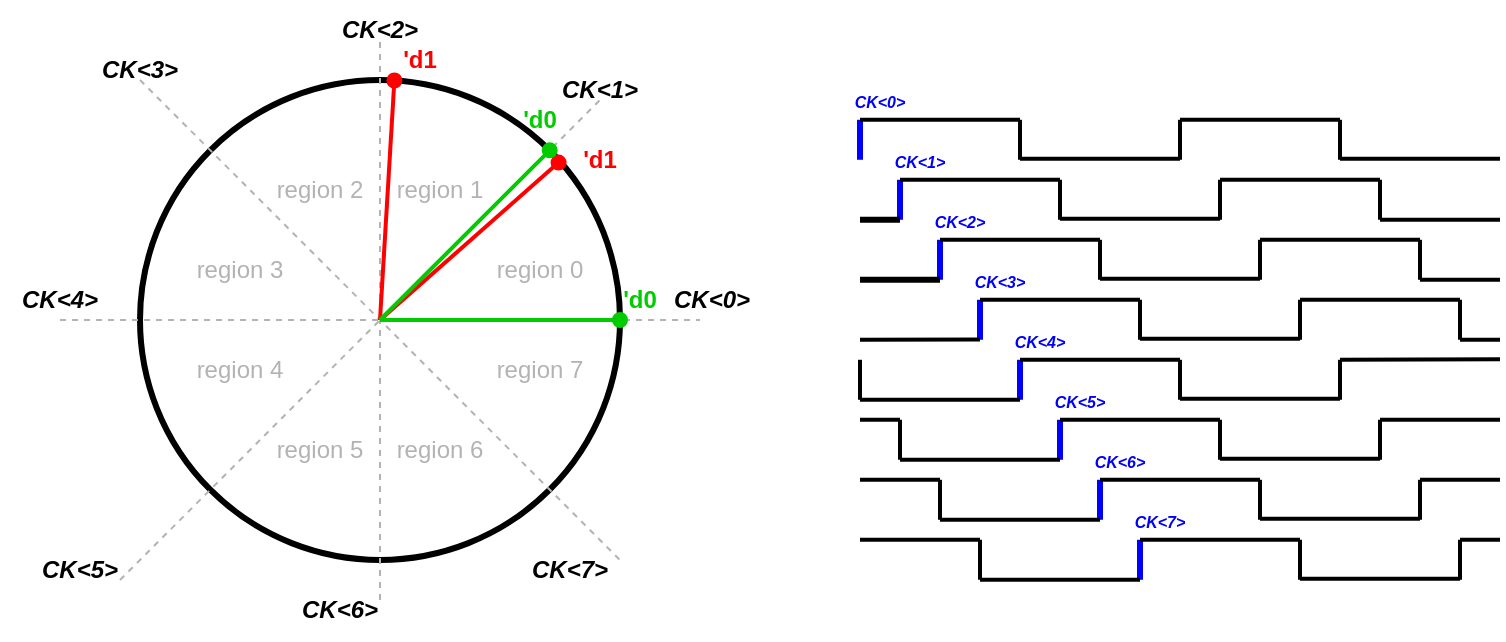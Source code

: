 <mxfile version="28.2.5">
  <diagram id="TvMiEYvcx8c6-Lp6lkdK" name="Page-1">
    <mxGraphModel dx="958" dy="573" grid="1" gridSize="10" guides="1" tooltips="1" connect="1" arrows="1" fold="1" page="1" pageScale="1" pageWidth="850" pageHeight="1100" math="1" shadow="0">
      <root>
        <mxCell id="0" />
        <mxCell id="1" parent="0" />
        <mxCell id="pqLlUxx56A5nm1wLEIZ4-2" value="" style="ellipse;whiteSpace=wrap;html=1;aspect=fixed;fillColor=none;strokeWidth=3;strokeColor=#000000;" vertex="1" parent="1">
          <mxGeometry x="240" y="160" width="240" height="240" as="geometry" />
        </mxCell>
        <mxCell id="pqLlUxx56A5nm1wLEIZ4-3" value="" style="endArrow=none;html=1;rounded=0;entryX=1;entryY=0;entryDx=0;entryDy=0;dashed=1;strokeWidth=1;strokeColor=#B3B3B3;" edge="1" parent="1">
          <mxGeometry width="50" height="50" relative="1" as="geometry">
            <mxPoint x="230" y="410" as="sourcePoint" />
            <mxPoint x="470" y="170" as="targetPoint" />
          </mxGeometry>
        </mxCell>
        <mxCell id="pqLlUxx56A5nm1wLEIZ4-4" value="" style="endArrow=none;html=1;rounded=0;entryX=1;entryY=0;entryDx=0;entryDy=0;dashed=1;strokeWidth=1;strokeColor=#B3B3B3;" edge="1" parent="1">
          <mxGeometry width="50" height="50" relative="1" as="geometry">
            <mxPoint x="240" y="160" as="sourcePoint" />
            <mxPoint x="480" y="400" as="targetPoint" />
          </mxGeometry>
        </mxCell>
        <mxCell id="pqLlUxx56A5nm1wLEIZ4-6" value="" style="endArrow=none;html=1;rounded=0;dashed=1;strokeWidth=1;strokeColor=#B3B3B3;" edge="1" parent="1">
          <mxGeometry width="50" height="50" relative="1" as="geometry">
            <mxPoint x="200" y="280" as="sourcePoint" />
            <mxPoint x="520" y="280" as="targetPoint" />
          </mxGeometry>
        </mxCell>
        <mxCell id="pqLlUxx56A5nm1wLEIZ4-7" value="" style="endArrow=none;html=1;rounded=0;dashed=1;strokeWidth=1;strokeColor=#B3B3B3;" edge="1" parent="1">
          <mxGeometry width="50" height="50" relative="1" as="geometry">
            <mxPoint x="360" y="420" as="sourcePoint" />
            <mxPoint x="360" y="140" as="targetPoint" />
          </mxGeometry>
        </mxCell>
        <mxCell id="pqLlUxx56A5nm1wLEIZ4-8" value="region 0" style="text;html=1;align=center;verticalAlign=middle;whiteSpace=wrap;rounded=0;strokeWidth=2;fontColor=#B3B3B3;" vertex="1" parent="1">
          <mxGeometry x="410" y="240" width="60" height="30" as="geometry" />
        </mxCell>
        <mxCell id="pqLlUxx56A5nm1wLEIZ4-9" value="region 1" style="text;html=1;align=center;verticalAlign=middle;whiteSpace=wrap;rounded=0;strokeWidth=2;fontColor=#B3B3B3;" vertex="1" parent="1">
          <mxGeometry x="360" y="200" width="60" height="30" as="geometry" />
        </mxCell>
        <mxCell id="pqLlUxx56A5nm1wLEIZ4-10" value="region 2" style="text;html=1;align=center;verticalAlign=middle;whiteSpace=wrap;rounded=0;strokeWidth=2;fontColor=#B3B3B3;" vertex="1" parent="1">
          <mxGeometry x="300" y="200" width="60" height="30" as="geometry" />
        </mxCell>
        <mxCell id="pqLlUxx56A5nm1wLEIZ4-11" value="region 3" style="text;html=1;align=center;verticalAlign=middle;whiteSpace=wrap;rounded=0;strokeWidth=2;fontColor=#B3B3B3;" vertex="1" parent="1">
          <mxGeometry x="260" y="240" width="60" height="30" as="geometry" />
        </mxCell>
        <mxCell id="pqLlUxx56A5nm1wLEIZ4-12" value="region 7" style="text;html=1;align=center;verticalAlign=middle;whiteSpace=wrap;rounded=0;flipH=1;strokeWidth=2;fontColor=#B3B3B3;" vertex="1" parent="1">
          <mxGeometry x="410" y="290" width="60" height="30" as="geometry" />
        </mxCell>
        <mxCell id="pqLlUxx56A5nm1wLEIZ4-13" value="region 6" style="text;html=1;align=center;verticalAlign=middle;whiteSpace=wrap;rounded=0;flipH=1;strokeWidth=2;fontColor=#B3B3B3;" vertex="1" parent="1">
          <mxGeometry x="360" y="330" width="60" height="30" as="geometry" />
        </mxCell>
        <mxCell id="pqLlUxx56A5nm1wLEIZ4-14" value="region 5" style="text;html=1;align=center;verticalAlign=middle;whiteSpace=wrap;rounded=0;flipH=1;strokeWidth=2;fontColor=#B3B3B3;" vertex="1" parent="1">
          <mxGeometry x="300" y="330" width="60" height="30" as="geometry" />
        </mxCell>
        <mxCell id="pqLlUxx56A5nm1wLEIZ4-15" value="region 4" style="text;html=1;align=center;verticalAlign=middle;whiteSpace=wrap;rounded=0;flipH=1;strokeWidth=2;fontColor=#B3B3B3;" vertex="1" parent="1">
          <mxGeometry x="260" y="290" width="60" height="30" as="geometry" />
        </mxCell>
        <mxCell id="pqLlUxx56A5nm1wLEIZ4-16" value="" style="endArrow=oval;html=1;rounded=0;strokeColor=#FF0000;endFill=1;entryX=0.872;entryY=0.172;entryDx=0;entryDy=0;entryPerimeter=0;strokeWidth=2;" edge="1" parent="1" target="pqLlUxx56A5nm1wLEIZ4-2">
          <mxGeometry width="50" height="50" relative="1" as="geometry">
            <mxPoint x="360" y="280" as="sourcePoint" />
            <mxPoint x="610" y="170" as="targetPoint" />
          </mxGeometry>
        </mxCell>
        <mxCell id="pqLlUxx56A5nm1wLEIZ4-17" value="" style="endArrow=oval;html=1;rounded=0;strokeColor=#00CC00;endFill=1;strokeWidth=2;" edge="1" parent="1">
          <mxGeometry width="50" height="50" relative="1" as="geometry">
            <mxPoint x="360" y="280" as="sourcePoint" />
            <mxPoint x="480" y="280" as="targetPoint" />
          </mxGeometry>
        </mxCell>
        <mxCell id="pqLlUxx56A5nm1wLEIZ4-19" value="&lt;font style=&quot;color: rgb(0, 204, 0);&quot;&gt;&lt;b&gt;&#39;d0&lt;/b&gt;&lt;/font&gt;" style="text;html=1;align=center;verticalAlign=middle;whiteSpace=wrap;rounded=0;strokeWidth=2;" vertex="1" parent="1">
          <mxGeometry x="470" y="260" width="40" height="20" as="geometry" />
        </mxCell>
        <mxCell id="pqLlUxx56A5nm1wLEIZ4-20" value="&lt;font style=&quot;color: rgb(255, 0, 0);&quot;&gt;&lt;b&gt;&#39;d1&lt;/b&gt;&lt;/font&gt;" style="text;html=1;align=center;verticalAlign=middle;whiteSpace=wrap;rounded=0;strokeWidth=2;" vertex="1" parent="1">
          <mxGeometry x="450" y="190" width="40" height="20" as="geometry" />
        </mxCell>
        <mxCell id="pqLlUxx56A5nm1wLEIZ4-21" value="" style="endArrow=oval;html=1;rounded=0;strokeColor=#FF0000;endFill=1;entryX=0.53;entryY=0.001;entryDx=0;entryDy=0;entryPerimeter=0;strokeWidth=2;" edge="1" parent="1" target="pqLlUxx56A5nm1wLEIZ4-2">
          <mxGeometry width="50" height="50" relative="1" as="geometry">
            <mxPoint x="360" y="280" as="sourcePoint" />
            <mxPoint x="410" y="190" as="targetPoint" />
          </mxGeometry>
        </mxCell>
        <mxCell id="pqLlUxx56A5nm1wLEIZ4-22" value="" style="endArrow=oval;html=1;rounded=0;strokeColor=#00CC00;endFill=1;jumpSize=3;entryX=1;entryY=0;entryDx=0;entryDy=0;strokeWidth=2;" edge="1" parent="1" target="pqLlUxx56A5nm1wLEIZ4-2">
          <mxGeometry width="50" height="50" relative="1" as="geometry">
            <mxPoint x="360" y="280" as="sourcePoint" />
            <mxPoint x="440" y="200" as="targetPoint" />
          </mxGeometry>
        </mxCell>
        <mxCell id="pqLlUxx56A5nm1wLEIZ4-23" value="&lt;font style=&quot;color: rgb(0, 204, 0);&quot;&gt;&lt;b&gt;&#39;d0&lt;/b&gt;&lt;/font&gt;" style="text;html=1;align=center;verticalAlign=middle;whiteSpace=wrap;rounded=0;strokeWidth=2;" vertex="1" parent="1">
          <mxGeometry x="420" y="170" width="40" height="20" as="geometry" />
        </mxCell>
        <mxCell id="pqLlUxx56A5nm1wLEIZ4-24" value="&lt;font style=&quot;color: rgb(255, 0, 0);&quot;&gt;&lt;b&gt;&#39;d1&lt;/b&gt;&lt;/font&gt;" style="text;html=1;align=center;verticalAlign=middle;whiteSpace=wrap;rounded=0;" vertex="1" parent="1">
          <mxGeometry x="360" y="140" width="40" height="20" as="geometry" />
        </mxCell>
        <mxCell id="pqLlUxx56A5nm1wLEIZ4-25" value="&lt;b&gt;&lt;i&gt;CK&amp;lt;0&amp;gt;&lt;/i&gt;&lt;/b&gt;" style="text;html=1;align=center;verticalAlign=middle;whiteSpace=wrap;rounded=0;strokeWidth=2;" vertex="1" parent="1">
          <mxGeometry x="496" y="255" width="60" height="30" as="geometry" />
        </mxCell>
        <mxCell id="pqLlUxx56A5nm1wLEIZ4-26" value="&lt;b&gt;&lt;i&gt;CK&amp;lt;1&amp;gt;&lt;/i&gt;&lt;/b&gt;" style="text;html=1;align=center;verticalAlign=middle;whiteSpace=wrap;rounded=0;strokeWidth=2;" vertex="1" parent="1">
          <mxGeometry x="440" y="150" width="60" height="30" as="geometry" />
        </mxCell>
        <mxCell id="pqLlUxx56A5nm1wLEIZ4-27" value="&lt;b&gt;&lt;i&gt;CK&amp;lt;2&amp;gt;&lt;/i&gt;&lt;/b&gt;" style="text;html=1;align=center;verticalAlign=middle;whiteSpace=wrap;rounded=0;strokeWidth=2;" vertex="1" parent="1">
          <mxGeometry x="330" y="120" width="60" height="30" as="geometry" />
        </mxCell>
        <mxCell id="pqLlUxx56A5nm1wLEIZ4-28" value="&lt;b&gt;&lt;i&gt;CK&amp;lt;3&amp;gt;&lt;/i&gt;&lt;/b&gt;" style="text;html=1;align=center;verticalAlign=middle;whiteSpace=wrap;rounded=0;strokeWidth=2;" vertex="1" parent="1">
          <mxGeometry x="210" y="140" width="60" height="30" as="geometry" />
        </mxCell>
        <mxCell id="pqLlUxx56A5nm1wLEIZ4-29" value="&lt;b&gt;&lt;i&gt;CK&amp;lt;4&amp;gt;&lt;/i&gt;&lt;/b&gt;" style="text;html=1;align=center;verticalAlign=middle;whiteSpace=wrap;rounded=0;strokeWidth=2;" vertex="1" parent="1">
          <mxGeometry x="170" y="255" width="60" height="30" as="geometry" />
        </mxCell>
        <mxCell id="pqLlUxx56A5nm1wLEIZ4-30" value="&lt;b&gt;&lt;i&gt;CK&amp;lt;5&amp;gt;&lt;/i&gt;&lt;/b&gt;" style="text;html=1;align=center;verticalAlign=middle;whiteSpace=wrap;rounded=0;strokeWidth=2;" vertex="1" parent="1">
          <mxGeometry x="180" y="390" width="60" height="30" as="geometry" />
        </mxCell>
        <mxCell id="pqLlUxx56A5nm1wLEIZ4-31" value="&lt;b&gt;&lt;i&gt;CK&amp;lt;6&amp;gt;&lt;/i&gt;&lt;/b&gt;" style="text;html=1;align=center;verticalAlign=middle;whiteSpace=wrap;rounded=0;strokeWidth=2;" vertex="1" parent="1">
          <mxGeometry x="310" y="410" width="60" height="30" as="geometry" />
        </mxCell>
        <mxCell id="pqLlUxx56A5nm1wLEIZ4-32" value="&lt;b&gt;&lt;i&gt;CK&amp;lt;7&amp;gt;&lt;/i&gt;&lt;/b&gt;" style="text;html=1;align=center;verticalAlign=middle;whiteSpace=wrap;rounded=0;strokeWidth=2;" vertex="1" parent="1">
          <mxGeometry x="425" y="390" width="60" height="30" as="geometry" />
        </mxCell>
        <mxCell id="pqLlUxx56A5nm1wLEIZ4-74" value="" style="endArrow=none;html=1;rounded=0;strokeWidth=3;strokeColor=#0000FF;" edge="1" parent="1">
          <mxGeometry width="50" height="50" relative="1" as="geometry">
            <mxPoint x="600" y="199.89" as="sourcePoint" />
            <mxPoint x="600" y="179.89" as="targetPoint" />
          </mxGeometry>
        </mxCell>
        <mxCell id="pqLlUxx56A5nm1wLEIZ4-75" value="" style="endArrow=none;html=1;rounded=0;strokeWidth=2;" edge="1" parent="1">
          <mxGeometry width="50" height="50" relative="1" as="geometry">
            <mxPoint x="680" y="179.89" as="sourcePoint" />
            <mxPoint x="600" y="179.89" as="targetPoint" />
          </mxGeometry>
        </mxCell>
        <mxCell id="pqLlUxx56A5nm1wLEIZ4-76" value="" style="endArrow=none;html=1;rounded=0;strokeWidth=2;" edge="1" parent="1">
          <mxGeometry width="50" height="50" relative="1" as="geometry">
            <mxPoint x="760" y="199.41" as="sourcePoint" />
            <mxPoint x="680" y="199.41" as="targetPoint" />
          </mxGeometry>
        </mxCell>
        <mxCell id="pqLlUxx56A5nm1wLEIZ4-77" value="" style="endArrow=none;html=1;rounded=0;strokeWidth=2;" edge="1" parent="1">
          <mxGeometry width="50" height="50" relative="1" as="geometry">
            <mxPoint x="680" y="199.89" as="sourcePoint" />
            <mxPoint x="680" y="179.89" as="targetPoint" />
          </mxGeometry>
        </mxCell>
        <mxCell id="pqLlUxx56A5nm1wLEIZ4-78" value="" style="endArrow=none;html=1;rounded=0;strokeWidth=2;" edge="1" parent="1">
          <mxGeometry width="50" height="50" relative="1" as="geometry">
            <mxPoint x="760" y="199.89" as="sourcePoint" />
            <mxPoint x="760" y="179.89" as="targetPoint" />
          </mxGeometry>
        </mxCell>
        <mxCell id="pqLlUxx56A5nm1wLEIZ4-79" value="" style="endArrow=none;html=1;rounded=0;strokeWidth=3;strokeColor=#0000FF;" edge="1" parent="1">
          <mxGeometry width="50" height="50" relative="1" as="geometry">
            <mxPoint x="620" y="229.89" as="sourcePoint" />
            <mxPoint x="620" y="209.89" as="targetPoint" />
          </mxGeometry>
        </mxCell>
        <mxCell id="pqLlUxx56A5nm1wLEIZ4-80" value="" style="endArrow=none;html=1;rounded=0;strokeWidth=2;" edge="1" parent="1">
          <mxGeometry width="50" height="50" relative="1" as="geometry">
            <mxPoint x="700" y="209.89" as="sourcePoint" />
            <mxPoint x="620" y="209.89" as="targetPoint" />
          </mxGeometry>
        </mxCell>
        <mxCell id="pqLlUxx56A5nm1wLEIZ4-81" value="" style="endArrow=none;html=1;rounded=0;strokeWidth=2;" edge="1" parent="1">
          <mxGeometry width="50" height="50" relative="1" as="geometry">
            <mxPoint x="780" y="229.41" as="sourcePoint" />
            <mxPoint x="700" y="229.41" as="targetPoint" />
          </mxGeometry>
        </mxCell>
        <mxCell id="pqLlUxx56A5nm1wLEIZ4-82" value="" style="endArrow=none;html=1;rounded=0;strokeWidth=2;" edge="1" parent="1">
          <mxGeometry width="50" height="50" relative="1" as="geometry">
            <mxPoint x="700" y="229.89" as="sourcePoint" />
            <mxPoint x="700" y="209.89" as="targetPoint" />
          </mxGeometry>
        </mxCell>
        <mxCell id="pqLlUxx56A5nm1wLEIZ4-83" value="" style="endArrow=none;html=1;rounded=0;strokeWidth=2;" edge="1" parent="1">
          <mxGeometry width="50" height="50" relative="1" as="geometry">
            <mxPoint x="780" y="229.89" as="sourcePoint" />
            <mxPoint x="780" y="209.89" as="targetPoint" />
          </mxGeometry>
        </mxCell>
        <mxCell id="pqLlUxx56A5nm1wLEIZ4-84" value="" style="endArrow=none;html=1;rounded=0;strokeWidth=3;strokeColor=#0000FF;" edge="1" parent="1">
          <mxGeometry width="50" height="50" relative="1" as="geometry">
            <mxPoint x="640" y="259.89" as="sourcePoint" />
            <mxPoint x="640" y="239.89" as="targetPoint" />
          </mxGeometry>
        </mxCell>
        <mxCell id="pqLlUxx56A5nm1wLEIZ4-85" value="" style="endArrow=none;html=1;rounded=0;strokeWidth=2;" edge="1" parent="1">
          <mxGeometry width="50" height="50" relative="1" as="geometry">
            <mxPoint x="720" y="239.89" as="sourcePoint" />
            <mxPoint x="640" y="239.89" as="targetPoint" />
          </mxGeometry>
        </mxCell>
        <mxCell id="pqLlUxx56A5nm1wLEIZ4-86" value="" style="endArrow=none;html=1;rounded=0;strokeWidth=2;" edge="1" parent="1">
          <mxGeometry width="50" height="50" relative="1" as="geometry">
            <mxPoint x="800" y="259.41" as="sourcePoint" />
            <mxPoint x="720" y="259.41" as="targetPoint" />
          </mxGeometry>
        </mxCell>
        <mxCell id="pqLlUxx56A5nm1wLEIZ4-87" value="" style="endArrow=none;html=1;rounded=0;strokeWidth=2;" edge="1" parent="1">
          <mxGeometry width="50" height="50" relative="1" as="geometry">
            <mxPoint x="720" y="259.89" as="sourcePoint" />
            <mxPoint x="720" y="239.89" as="targetPoint" />
          </mxGeometry>
        </mxCell>
        <mxCell id="pqLlUxx56A5nm1wLEIZ4-88" value="" style="endArrow=none;html=1;rounded=0;strokeWidth=2;" edge="1" parent="1">
          <mxGeometry width="50" height="50" relative="1" as="geometry">
            <mxPoint x="800" y="259.89" as="sourcePoint" />
            <mxPoint x="800" y="239.89" as="targetPoint" />
          </mxGeometry>
        </mxCell>
        <mxCell id="pqLlUxx56A5nm1wLEIZ4-89" value="" style="endArrow=none;html=1;rounded=0;strokeWidth=3;strokeColor=#0000FF;" edge="1" parent="1">
          <mxGeometry width="50" height="50" relative="1" as="geometry">
            <mxPoint x="660" y="289.89" as="sourcePoint" />
            <mxPoint x="660" y="269.89" as="targetPoint" />
          </mxGeometry>
        </mxCell>
        <mxCell id="pqLlUxx56A5nm1wLEIZ4-90" value="" style="endArrow=none;html=1;rounded=0;strokeWidth=2;" edge="1" parent="1">
          <mxGeometry width="50" height="50" relative="1" as="geometry">
            <mxPoint x="740" y="269.89" as="sourcePoint" />
            <mxPoint x="660" y="269.89" as="targetPoint" />
          </mxGeometry>
        </mxCell>
        <mxCell id="pqLlUxx56A5nm1wLEIZ4-91" value="" style="endArrow=none;html=1;rounded=0;strokeWidth=2;" edge="1" parent="1">
          <mxGeometry width="50" height="50" relative="1" as="geometry">
            <mxPoint x="820" y="289.41" as="sourcePoint" />
            <mxPoint x="740" y="289.41" as="targetPoint" />
          </mxGeometry>
        </mxCell>
        <mxCell id="pqLlUxx56A5nm1wLEIZ4-92" value="" style="endArrow=none;html=1;rounded=0;strokeWidth=2;" edge="1" parent="1">
          <mxGeometry width="50" height="50" relative="1" as="geometry">
            <mxPoint x="740" y="289.89" as="sourcePoint" />
            <mxPoint x="740" y="269.89" as="targetPoint" />
          </mxGeometry>
        </mxCell>
        <mxCell id="pqLlUxx56A5nm1wLEIZ4-93" value="" style="endArrow=none;html=1;rounded=0;strokeWidth=2;" edge="1" parent="1">
          <mxGeometry width="50" height="50" relative="1" as="geometry">
            <mxPoint x="820" y="289.89" as="sourcePoint" />
            <mxPoint x="820" y="269.89" as="targetPoint" />
          </mxGeometry>
        </mxCell>
        <mxCell id="pqLlUxx56A5nm1wLEIZ4-94" value="" style="endArrow=none;html=1;rounded=0;strokeWidth=3;strokeColor=#0000FF;" edge="1" parent="1">
          <mxGeometry width="50" height="50" relative="1" as="geometry">
            <mxPoint x="680" y="319.89" as="sourcePoint" />
            <mxPoint x="680" y="299.89" as="targetPoint" />
          </mxGeometry>
        </mxCell>
        <mxCell id="pqLlUxx56A5nm1wLEIZ4-95" value="" style="endArrow=none;html=1;rounded=0;strokeWidth=2;" edge="1" parent="1">
          <mxGeometry width="50" height="50" relative="1" as="geometry">
            <mxPoint x="760" y="299.89" as="sourcePoint" />
            <mxPoint x="680" y="299.89" as="targetPoint" />
          </mxGeometry>
        </mxCell>
        <mxCell id="pqLlUxx56A5nm1wLEIZ4-96" value="" style="endArrow=none;html=1;rounded=0;strokeWidth=2;" edge="1" parent="1">
          <mxGeometry width="50" height="50" relative="1" as="geometry">
            <mxPoint x="840" y="319.41" as="sourcePoint" />
            <mxPoint x="760" y="319.41" as="targetPoint" />
          </mxGeometry>
        </mxCell>
        <mxCell id="pqLlUxx56A5nm1wLEIZ4-97" value="" style="endArrow=none;html=1;rounded=0;strokeWidth=2;" edge="1" parent="1">
          <mxGeometry width="50" height="50" relative="1" as="geometry">
            <mxPoint x="760" y="319.89" as="sourcePoint" />
            <mxPoint x="760" y="299.89" as="targetPoint" />
          </mxGeometry>
        </mxCell>
        <mxCell id="pqLlUxx56A5nm1wLEIZ4-98" value="" style="endArrow=none;html=1;rounded=0;strokeWidth=2;" edge="1" parent="1">
          <mxGeometry width="50" height="50" relative="1" as="geometry">
            <mxPoint x="840" y="319.89" as="sourcePoint" />
            <mxPoint x="840" y="299.89" as="targetPoint" />
          </mxGeometry>
        </mxCell>
        <mxCell id="pqLlUxx56A5nm1wLEIZ4-99" value="" style="endArrow=none;html=1;rounded=0;strokeWidth=3;strokeColor=#0000FF;" edge="1" parent="1">
          <mxGeometry width="50" height="50" relative="1" as="geometry">
            <mxPoint x="700" y="349.89" as="sourcePoint" />
            <mxPoint x="700" y="329.89" as="targetPoint" />
          </mxGeometry>
        </mxCell>
        <mxCell id="pqLlUxx56A5nm1wLEIZ4-100" value="" style="endArrow=none;html=1;rounded=0;strokeWidth=2;" edge="1" parent="1">
          <mxGeometry width="50" height="50" relative="1" as="geometry">
            <mxPoint x="780" y="329.89" as="sourcePoint" />
            <mxPoint x="700" y="329.89" as="targetPoint" />
          </mxGeometry>
        </mxCell>
        <mxCell id="pqLlUxx56A5nm1wLEIZ4-101" value="" style="endArrow=none;html=1;rounded=0;strokeWidth=2;" edge="1" parent="1">
          <mxGeometry width="50" height="50" relative="1" as="geometry">
            <mxPoint x="860" y="349.41" as="sourcePoint" />
            <mxPoint x="780" y="349.41" as="targetPoint" />
          </mxGeometry>
        </mxCell>
        <mxCell id="pqLlUxx56A5nm1wLEIZ4-102" value="" style="endArrow=none;html=1;rounded=0;strokeWidth=2;" edge="1" parent="1">
          <mxGeometry width="50" height="50" relative="1" as="geometry">
            <mxPoint x="780" y="349.89" as="sourcePoint" />
            <mxPoint x="780" y="329.89" as="targetPoint" />
          </mxGeometry>
        </mxCell>
        <mxCell id="pqLlUxx56A5nm1wLEIZ4-103" value="" style="endArrow=none;html=1;rounded=0;strokeWidth=2;" edge="1" parent="1">
          <mxGeometry width="50" height="50" relative="1" as="geometry">
            <mxPoint x="860" y="349.89" as="sourcePoint" />
            <mxPoint x="860" y="329.89" as="targetPoint" />
          </mxGeometry>
        </mxCell>
        <mxCell id="pqLlUxx56A5nm1wLEIZ4-104" value="" style="endArrow=none;html=1;rounded=0;strokeWidth=3;strokeColor=#0000FF;" edge="1" parent="1">
          <mxGeometry width="50" height="50" relative="1" as="geometry">
            <mxPoint x="720" y="379.89" as="sourcePoint" />
            <mxPoint x="720" y="359.89" as="targetPoint" />
          </mxGeometry>
        </mxCell>
        <mxCell id="pqLlUxx56A5nm1wLEIZ4-105" value="" style="endArrow=none;html=1;rounded=0;strokeWidth=2;" edge="1" parent="1">
          <mxGeometry width="50" height="50" relative="1" as="geometry">
            <mxPoint x="800" y="359.89" as="sourcePoint" />
            <mxPoint x="720" y="359.89" as="targetPoint" />
          </mxGeometry>
        </mxCell>
        <mxCell id="pqLlUxx56A5nm1wLEIZ4-106" value="" style="endArrow=none;html=1;rounded=0;strokeWidth=2;" edge="1" parent="1">
          <mxGeometry width="50" height="50" relative="1" as="geometry">
            <mxPoint x="880" y="379.41" as="sourcePoint" />
            <mxPoint x="800" y="379.41" as="targetPoint" />
          </mxGeometry>
        </mxCell>
        <mxCell id="pqLlUxx56A5nm1wLEIZ4-107" value="" style="endArrow=none;html=1;rounded=0;strokeWidth=2;" edge="1" parent="1">
          <mxGeometry width="50" height="50" relative="1" as="geometry">
            <mxPoint x="800" y="379.89" as="sourcePoint" />
            <mxPoint x="800" y="359.89" as="targetPoint" />
          </mxGeometry>
        </mxCell>
        <mxCell id="pqLlUxx56A5nm1wLEIZ4-108" value="" style="endArrow=none;html=1;rounded=0;strokeWidth=2;" edge="1" parent="1">
          <mxGeometry width="50" height="50" relative="1" as="geometry">
            <mxPoint x="880" y="379.89" as="sourcePoint" />
            <mxPoint x="880" y="359.89" as="targetPoint" />
          </mxGeometry>
        </mxCell>
        <mxCell id="pqLlUxx56A5nm1wLEIZ4-109" value="" style="endArrow=none;html=1;rounded=0;strokeWidth=3;strokeColor=#0000FF;" edge="1" parent="1">
          <mxGeometry width="50" height="50" relative="1" as="geometry">
            <mxPoint x="740" y="409.89" as="sourcePoint" />
            <mxPoint x="740" y="389.89" as="targetPoint" />
          </mxGeometry>
        </mxCell>
        <mxCell id="pqLlUxx56A5nm1wLEIZ4-110" value="" style="endArrow=none;html=1;rounded=0;strokeWidth=2;" edge="1" parent="1">
          <mxGeometry width="50" height="50" relative="1" as="geometry">
            <mxPoint x="820" y="389.89" as="sourcePoint" />
            <mxPoint x="740" y="389.89" as="targetPoint" />
          </mxGeometry>
        </mxCell>
        <mxCell id="pqLlUxx56A5nm1wLEIZ4-111" value="" style="endArrow=none;html=1;rounded=0;strokeWidth=2;" edge="1" parent="1">
          <mxGeometry width="50" height="50" relative="1" as="geometry">
            <mxPoint x="900" y="409.41" as="sourcePoint" />
            <mxPoint x="820" y="409.41" as="targetPoint" />
          </mxGeometry>
        </mxCell>
        <mxCell id="pqLlUxx56A5nm1wLEIZ4-112" value="" style="endArrow=none;html=1;rounded=0;strokeWidth=2;" edge="1" parent="1">
          <mxGeometry width="50" height="50" relative="1" as="geometry">
            <mxPoint x="820" y="409.89" as="sourcePoint" />
            <mxPoint x="820" y="389.89" as="targetPoint" />
          </mxGeometry>
        </mxCell>
        <mxCell id="pqLlUxx56A5nm1wLEIZ4-113" value="" style="endArrow=none;html=1;rounded=0;strokeWidth=2;" edge="1" parent="1">
          <mxGeometry width="50" height="50" relative="1" as="geometry">
            <mxPoint x="900" y="409.89" as="sourcePoint" />
            <mxPoint x="900" y="389.89" as="targetPoint" />
          </mxGeometry>
        </mxCell>
        <mxCell id="pqLlUxx56A5nm1wLEIZ4-119" value="" style="endArrow=none;html=1;rounded=0;strokeWidth=2;" edge="1" parent="1">
          <mxGeometry width="50" height="50" relative="1" as="geometry">
            <mxPoint x="840" y="179.89" as="sourcePoint" />
            <mxPoint x="760" y="179.89" as="targetPoint" />
          </mxGeometry>
        </mxCell>
        <mxCell id="pqLlUxx56A5nm1wLEIZ4-120" value="" style="endArrow=none;html=1;rounded=0;strokeWidth=2;" edge="1" parent="1">
          <mxGeometry width="50" height="50" relative="1" as="geometry">
            <mxPoint x="860" y="209.89" as="sourcePoint" />
            <mxPoint x="780" y="209.89" as="targetPoint" />
          </mxGeometry>
        </mxCell>
        <mxCell id="pqLlUxx56A5nm1wLEIZ4-121" value="" style="endArrow=none;html=1;rounded=0;strokeWidth=2;" edge="1" parent="1">
          <mxGeometry width="50" height="50" relative="1" as="geometry">
            <mxPoint x="880" y="239.89" as="sourcePoint" />
            <mxPoint x="800" y="239.89" as="targetPoint" />
          </mxGeometry>
        </mxCell>
        <mxCell id="pqLlUxx56A5nm1wLEIZ4-122" value="" style="endArrow=none;html=1;rounded=0;strokeWidth=2;" edge="1" parent="1">
          <mxGeometry width="50" height="50" relative="1" as="geometry">
            <mxPoint x="900" y="269.89" as="sourcePoint" />
            <mxPoint x="820" y="269.89" as="targetPoint" />
          </mxGeometry>
        </mxCell>
        <mxCell id="pqLlUxx56A5nm1wLEIZ4-123" value="" style="endArrow=none;html=1;rounded=0;strokeWidth=2;" edge="1" parent="1">
          <mxGeometry width="50" height="50" relative="1" as="geometry">
            <mxPoint x="920" y="299.61" as="sourcePoint" />
            <mxPoint x="840" y="299.89" as="targetPoint" />
          </mxGeometry>
        </mxCell>
        <mxCell id="pqLlUxx56A5nm1wLEIZ4-124" value="" style="endArrow=none;html=1;rounded=0;strokeWidth=2;" edge="1" parent="1">
          <mxGeometry width="50" height="50" relative="1" as="geometry">
            <mxPoint x="920" y="329.89" as="sourcePoint" />
            <mxPoint x="860" y="329.89" as="targetPoint" />
          </mxGeometry>
        </mxCell>
        <mxCell id="pqLlUxx56A5nm1wLEIZ4-125" value="" style="endArrow=none;html=1;rounded=0;strokeWidth=2;" edge="1" parent="1">
          <mxGeometry width="50" height="50" relative="1" as="geometry">
            <mxPoint x="920" y="359.89" as="sourcePoint" />
            <mxPoint x="880" y="359.89" as="targetPoint" />
          </mxGeometry>
        </mxCell>
        <mxCell id="pqLlUxx56A5nm1wLEIZ4-126" value="" style="endArrow=none;html=1;rounded=0;strokeWidth=2;" edge="1" parent="1">
          <mxGeometry width="50" height="50" relative="1" as="geometry">
            <mxPoint x="920" y="389.89" as="sourcePoint" />
            <mxPoint x="900" y="389.89" as="targetPoint" />
          </mxGeometry>
        </mxCell>
        <mxCell id="pqLlUxx56A5nm1wLEIZ4-127" value="" style="endArrow=none;html=1;rounded=0;strokeWidth=2;" edge="1" parent="1">
          <mxGeometry width="50" height="50" relative="1" as="geometry">
            <mxPoint x="920" y="199.41" as="sourcePoint" />
            <mxPoint x="840" y="199.41" as="targetPoint" />
          </mxGeometry>
        </mxCell>
        <mxCell id="pqLlUxx56A5nm1wLEIZ4-128" value="" style="endArrow=none;html=1;rounded=0;strokeWidth=2;" edge="1" parent="1">
          <mxGeometry width="50" height="50" relative="1" as="geometry">
            <mxPoint x="840" y="199.89" as="sourcePoint" />
            <mxPoint x="840" y="179.89" as="targetPoint" />
          </mxGeometry>
        </mxCell>
        <mxCell id="pqLlUxx56A5nm1wLEIZ4-130" value="" style="endArrow=none;html=1;rounded=0;strokeWidth=2;" edge="1" parent="1">
          <mxGeometry width="50" height="50" relative="1" as="geometry">
            <mxPoint x="920" y="229.89" as="sourcePoint" />
            <mxPoint x="860" y="229.89" as="targetPoint" />
          </mxGeometry>
        </mxCell>
        <mxCell id="pqLlUxx56A5nm1wLEIZ4-131" value="" style="endArrow=none;html=1;rounded=0;strokeWidth=2;" edge="1" parent="1">
          <mxGeometry width="50" height="50" relative="1" as="geometry">
            <mxPoint x="860" y="229.89" as="sourcePoint" />
            <mxPoint x="860" y="209.89" as="targetPoint" />
          </mxGeometry>
        </mxCell>
        <mxCell id="pqLlUxx56A5nm1wLEIZ4-133" value="" style="endArrow=none;html=1;rounded=0;strokeWidth=2;" edge="1" parent="1">
          <mxGeometry width="50" height="50" relative="1" as="geometry">
            <mxPoint x="920" y="259.89" as="sourcePoint" />
            <mxPoint x="880" y="259.89" as="targetPoint" />
          </mxGeometry>
        </mxCell>
        <mxCell id="pqLlUxx56A5nm1wLEIZ4-134" value="" style="endArrow=none;html=1;rounded=0;strokeWidth=2;" edge="1" parent="1">
          <mxGeometry width="50" height="50" relative="1" as="geometry">
            <mxPoint x="880" y="259.89" as="sourcePoint" />
            <mxPoint x="880" y="239.89" as="targetPoint" />
          </mxGeometry>
        </mxCell>
        <mxCell id="pqLlUxx56A5nm1wLEIZ4-136" value="" style="endArrow=none;html=1;rounded=0;strokeWidth=2;" edge="1" parent="1">
          <mxGeometry width="50" height="50" relative="1" as="geometry">
            <mxPoint x="920" y="289.89" as="sourcePoint" />
            <mxPoint x="900" y="289.89" as="targetPoint" />
          </mxGeometry>
        </mxCell>
        <mxCell id="pqLlUxx56A5nm1wLEIZ4-137" value="" style="endArrow=none;html=1;rounded=0;strokeWidth=2;" edge="1" parent="1">
          <mxGeometry width="50" height="50" relative="1" as="geometry">
            <mxPoint x="900" y="289.89" as="sourcePoint" />
            <mxPoint x="900" y="269.89" as="targetPoint" />
          </mxGeometry>
        </mxCell>
        <mxCell id="pqLlUxx56A5nm1wLEIZ4-151" value="" style="endArrow=none;html=1;rounded=0;strokeWidth=3;strokeColor=#000000;" edge="1" parent="1">
          <mxGeometry width="50" height="50" relative="1" as="geometry">
            <mxPoint x="620" y="229.89" as="sourcePoint" />
            <mxPoint x="600" y="229.89" as="targetPoint" />
          </mxGeometry>
        </mxCell>
        <mxCell id="pqLlUxx56A5nm1wLEIZ4-152" value="" style="endArrow=none;html=1;rounded=0;strokeWidth=3;strokeColor=#000000;" edge="1" parent="1">
          <mxGeometry width="50" height="50" relative="1" as="geometry">
            <mxPoint x="640" y="259.89" as="sourcePoint" />
            <mxPoint x="600" y="259.89" as="targetPoint" />
          </mxGeometry>
        </mxCell>
        <mxCell id="pqLlUxx56A5nm1wLEIZ4-153" value="" style="endArrow=none;html=1;rounded=0;strokeWidth=2;" edge="1" parent="1">
          <mxGeometry width="50" height="50" relative="1" as="geometry">
            <mxPoint x="660" y="289.75" as="sourcePoint" />
            <mxPoint x="600" y="289.89" as="targetPoint" />
          </mxGeometry>
        </mxCell>
        <mxCell id="pqLlUxx56A5nm1wLEIZ4-154" value="" style="endArrow=none;html=1;rounded=0;strokeWidth=2;" edge="1" parent="1">
          <mxGeometry width="50" height="50" relative="1" as="geometry">
            <mxPoint x="680" y="319.89" as="sourcePoint" />
            <mxPoint x="600" y="319.89" as="targetPoint" />
          </mxGeometry>
        </mxCell>
        <mxCell id="pqLlUxx56A5nm1wLEIZ4-155" value="" style="endArrow=none;html=1;rounded=0;strokeWidth=2;" edge="1" parent="1">
          <mxGeometry width="50" height="50" relative="1" as="geometry">
            <mxPoint x="700" y="349.89" as="sourcePoint" />
            <mxPoint x="620" y="349.89" as="targetPoint" />
          </mxGeometry>
        </mxCell>
        <mxCell id="pqLlUxx56A5nm1wLEIZ4-156" value="" style="endArrow=none;html=1;rounded=0;strokeWidth=2;" edge="1" parent="1">
          <mxGeometry width="50" height="50" relative="1" as="geometry">
            <mxPoint x="720" y="379.89" as="sourcePoint" />
            <mxPoint x="640" y="379.89" as="targetPoint" />
          </mxGeometry>
        </mxCell>
        <mxCell id="pqLlUxx56A5nm1wLEIZ4-157" value="" style="endArrow=none;html=1;rounded=0;strokeWidth=2;" edge="1" parent="1">
          <mxGeometry width="50" height="50" relative="1" as="geometry">
            <mxPoint x="740" y="409.89" as="sourcePoint" />
            <mxPoint x="660" y="409.89" as="targetPoint" />
          </mxGeometry>
        </mxCell>
        <mxCell id="pqLlUxx56A5nm1wLEIZ4-158" value="" style="endArrow=none;html=1;rounded=0;strokeWidth=2;" edge="1" parent="1">
          <mxGeometry width="50" height="50" relative="1" as="geometry">
            <mxPoint x="600" y="319.89" as="sourcePoint" />
            <mxPoint x="600" y="299.89" as="targetPoint" />
          </mxGeometry>
        </mxCell>
        <mxCell id="pqLlUxx56A5nm1wLEIZ4-159" value="" style="endArrow=none;html=1;rounded=0;strokeWidth=2;" edge="1" parent="1">
          <mxGeometry width="50" height="50" relative="1" as="geometry">
            <mxPoint x="620" y="349.89" as="sourcePoint" />
            <mxPoint x="620" y="329.89" as="targetPoint" />
          </mxGeometry>
        </mxCell>
        <mxCell id="pqLlUxx56A5nm1wLEIZ4-160" value="" style="endArrow=none;html=1;rounded=0;strokeWidth=2;" edge="1" parent="1">
          <mxGeometry width="50" height="50" relative="1" as="geometry">
            <mxPoint x="640" y="379.89" as="sourcePoint" />
            <mxPoint x="640" y="359.89" as="targetPoint" />
          </mxGeometry>
        </mxCell>
        <mxCell id="pqLlUxx56A5nm1wLEIZ4-161" value="" style="endArrow=none;html=1;rounded=0;strokeWidth=2;" edge="1" parent="1">
          <mxGeometry width="50" height="50" relative="1" as="geometry">
            <mxPoint x="660" y="409.89" as="sourcePoint" />
            <mxPoint x="660" y="389.89" as="targetPoint" />
          </mxGeometry>
        </mxCell>
        <mxCell id="pqLlUxx56A5nm1wLEIZ4-162" value="" style="endArrow=none;html=1;rounded=0;strokeWidth=2;" edge="1" parent="1">
          <mxGeometry width="50" height="50" relative="1" as="geometry">
            <mxPoint x="660" y="389.89" as="sourcePoint" />
            <mxPoint x="600" y="389.89" as="targetPoint" />
          </mxGeometry>
        </mxCell>
        <mxCell id="pqLlUxx56A5nm1wLEIZ4-163" value="" style="endArrow=none;html=1;rounded=0;strokeWidth=2;" edge="1" parent="1">
          <mxGeometry width="50" height="50" relative="1" as="geometry">
            <mxPoint x="620" y="329.89" as="sourcePoint" />
            <mxPoint x="600" y="329.89" as="targetPoint" />
          </mxGeometry>
        </mxCell>
        <mxCell id="pqLlUxx56A5nm1wLEIZ4-164" value="" style="endArrow=none;html=1;rounded=0;strokeWidth=2;" edge="1" parent="1">
          <mxGeometry width="50" height="50" relative="1" as="geometry">
            <mxPoint x="640" y="359.89" as="sourcePoint" />
            <mxPoint x="600" y="359.89" as="targetPoint" />
          </mxGeometry>
        </mxCell>
        <mxCell id="pqLlUxx56A5nm1wLEIZ4-165" value="&lt;b&gt;&lt;i&gt;&lt;font style=&quot;font-size: 8px; color: rgb(0, 0, 255);&quot;&gt;CK&amp;lt;0&amp;gt;&lt;/font&gt;&lt;/i&gt;&lt;/b&gt;" style="text;html=1;align=center;verticalAlign=middle;whiteSpace=wrap;rounded=0;strokeWidth=2;" vertex="1" parent="1">
          <mxGeometry x="580" y="154.89" width="60" height="30" as="geometry" />
        </mxCell>
        <mxCell id="pqLlUxx56A5nm1wLEIZ4-166" value="&lt;b&gt;&lt;i&gt;&lt;font style=&quot;font-size: 8px; color: rgb(0, 0, 255);&quot;&gt;CK&amp;lt;1&amp;gt;&lt;/font&gt;&lt;/i&gt;&lt;/b&gt;" style="text;html=1;align=center;verticalAlign=middle;whiteSpace=wrap;rounded=0;strokeWidth=2;" vertex="1" parent="1">
          <mxGeometry x="600" y="184.89" width="60" height="30" as="geometry" />
        </mxCell>
        <mxCell id="pqLlUxx56A5nm1wLEIZ4-167" value="&lt;b&gt;&lt;i&gt;&lt;font style=&quot;font-size: 8px; color: rgb(0, 0, 255);&quot;&gt;CK&amp;lt;2&amp;gt;&lt;/font&gt;&lt;/i&gt;&lt;/b&gt;" style="text;html=1;align=center;verticalAlign=middle;whiteSpace=wrap;rounded=0;strokeWidth=2;" vertex="1" parent="1">
          <mxGeometry x="620" y="214.89" width="60" height="30" as="geometry" />
        </mxCell>
        <mxCell id="pqLlUxx56A5nm1wLEIZ4-168" value="&lt;b&gt;&lt;i&gt;&lt;font style=&quot;font-size: 8px; color: rgb(0, 0, 255);&quot;&gt;CK&amp;lt;3&amp;gt;&lt;/font&gt;&lt;/i&gt;&lt;/b&gt;" style="text;html=1;align=center;verticalAlign=middle;whiteSpace=wrap;rounded=0;strokeWidth=2;" vertex="1" parent="1">
          <mxGeometry x="640" y="244.89" width="60" height="30" as="geometry" />
        </mxCell>
        <mxCell id="pqLlUxx56A5nm1wLEIZ4-169" value="&lt;b&gt;&lt;i&gt;&lt;font style=&quot;font-size: 8px; color: rgb(0, 0, 255);&quot;&gt;CK&amp;lt;4&amp;gt;&lt;/font&gt;&lt;/i&gt;&lt;/b&gt;" style="text;html=1;align=center;verticalAlign=middle;whiteSpace=wrap;rounded=0;strokeWidth=2;" vertex="1" parent="1">
          <mxGeometry x="660" y="274.89" width="60" height="30" as="geometry" />
        </mxCell>
        <mxCell id="pqLlUxx56A5nm1wLEIZ4-170" value="&lt;b&gt;&lt;i&gt;&lt;font style=&quot;font-size: 8px; color: rgb(0, 0, 255);&quot;&gt;CK&amp;lt;5&amp;gt;&lt;/font&gt;&lt;/i&gt;&lt;/b&gt;" style="text;html=1;align=center;verticalAlign=middle;whiteSpace=wrap;rounded=0;strokeWidth=2;" vertex="1" parent="1">
          <mxGeometry x="680" y="304.89" width="60" height="30" as="geometry" />
        </mxCell>
        <mxCell id="pqLlUxx56A5nm1wLEIZ4-171" value="&lt;b&gt;&lt;i&gt;&lt;font style=&quot;font-size: 8px; color: rgb(0, 0, 255);&quot;&gt;CK&amp;lt;6&amp;gt;&lt;/font&gt;&lt;/i&gt;&lt;/b&gt;" style="text;html=1;align=center;verticalAlign=middle;whiteSpace=wrap;rounded=0;strokeWidth=2;" vertex="1" parent="1">
          <mxGeometry x="700" y="334.89" width="60" height="30" as="geometry" />
        </mxCell>
        <mxCell id="pqLlUxx56A5nm1wLEIZ4-172" value="&lt;b&gt;&lt;i&gt;&lt;font style=&quot;font-size: 8px; color: rgb(0, 0, 255);&quot;&gt;CK&amp;lt;7&amp;gt;&lt;/font&gt;&lt;/i&gt;&lt;/b&gt;" style="text;html=1;align=center;verticalAlign=middle;whiteSpace=wrap;rounded=0;strokeWidth=2;" vertex="1" parent="1">
          <mxGeometry x="720" y="364.89" width="60" height="30" as="geometry" />
        </mxCell>
      </root>
    </mxGraphModel>
  </diagram>
</mxfile>
